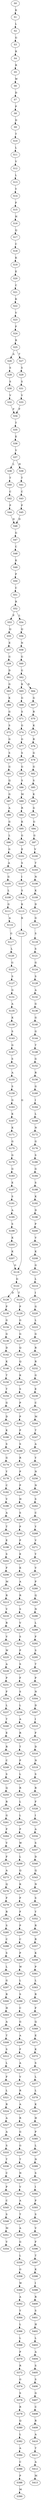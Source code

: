 strict digraph  {
	S0 -> S1 [ label = K ];
	S1 -> S2 [ label = L ];
	S2 -> S3 [ label = G ];
	S3 -> S4 [ label = R ];
	S4 -> S5 [ label = R ];
	S5 -> S6 [ label = W ];
	S6 -> S7 [ label = D ];
	S7 -> S8 [ label = P ];
	S8 -> S9 [ label = D ];
	S9 -> S10 [ label = T ];
	S10 -> S11 [ label = L ];
	S11 -> S12 [ label = V ];
	S12 -> S13 [ label = L ];
	S13 -> S14 [ label = Y ];
	S14 -> S15 [ label = F ];
	S15 -> S16 [ label = H ];
	S16 -> S17 [ label = Q ];
	S17 -> S18 [ label = C ];
	S18 -> S19 [ label = K ];
	S19 -> S20 [ label = E ];
	S20 -> S21 [ label = C ];
	S21 -> S22 [ label = K ];
	S22 -> S23 [ label = V ];
	S23 -> S24 [ label = F ];
	S24 -> S25 [ label = R ];
	S25 -> S26 [ label = A ];
	S25 -> S27 [ label = T ];
	S26 -> S28 [ label = S ];
	S27 -> S29 [ label = S ];
	S28 -> S30 [ label = S ];
	S29 -> S31 [ label = S ];
	S30 -> S32 [ label = V ];
	S31 -> S33 [ label = V ];
	S32 -> S34 [ label = F ];
	S33 -> S34 [ label = F ];
	S34 -> S35 [ label = T ];
	S35 -> S36 [ label = E ];
	S36 -> S37 [ label = V ];
	S37 -> S38 [ label = L ];
	S37 -> S39 [ label = H ];
	S38 -> S40 [ label = T ];
	S39 -> S41 [ label = T ];
	S40 -> S42 [ label = C ];
	S41 -> S43 [ label = C ];
	S42 -> S44 [ label = P ];
	S43 -> S45 [ label = P ];
	S44 -> S46 [ label = D ];
	S45 -> S46 [ label = D ];
	S46 -> S47 [ label = G ];
	S47 -> S48 [ label = C ];
	S48 -> S49 [ label = K ];
	S49 -> S50 [ label = P ];
	S50 -> S51 [ label = C ];
	S51 -> S52 [ label = R ];
	S52 -> S53 [ label = P ];
	S52 -> S54 [ label = L ];
	S53 -> S55 [ label = Q ];
	S54 -> S56 [ label = Q ];
	S55 -> S57 [ label = E ];
	S56 -> S58 [ label = N ];
	S57 -> S59 [ label = G ];
	S58 -> S60 [ label = G ];
	S59 -> S61 [ label = D ];
	S60 -> S62 [ label = G ];
	S61 -> S63 [ label = G ];
	S62 -> S64 [ label = N ];
	S62 -> S65 [ label = K ];
	S63 -> S66 [ label = K ];
	S64 -> S67 [ label = G ];
	S65 -> S68 [ label = G ];
	S66 -> S69 [ label = G ];
	S67 -> S70 [ label = R ];
	S68 -> S71 [ label = S ];
	S69 -> S72 [ label = S ];
	S70 -> S73 [ label = K ];
	S71 -> S74 [ label = G ];
	S72 -> S75 [ label = G ];
	S73 -> S76 [ label = R ];
	S74 -> S77 [ label = G ];
	S75 -> S78 [ label = S ];
	S76 -> S79 [ label = G ];
	S77 -> S80 [ label = S ];
	S78 -> S81 [ label = G ];
	S79 -> S82 [ label = G ];
	S80 -> S83 [ label = G ];
	S81 -> S84 [ label = Q ];
	S82 -> S85 [ label = S ];
	S83 -> S86 [ label = S ];
	S84 -> S87 [ label = G ];
	S85 -> S88 [ label = K ];
	S86 -> S89 [ label = M ];
	S87 -> S90 [ label = A ];
	S88 -> S91 [ label = G ];
	S89 -> S92 [ label = R ];
	S90 -> S93 [ label = G ];
	S91 -> S94 [ label = G ];
	S92 -> S95 [ label = K ];
	S93 -> S96 [ label = L ];
	S94 -> S97 [ label = G ];
	S95 -> S98 [ label = G ];
	S96 -> S99 [ label = G ];
	S97 -> S100 [ label = V ];
	S98 -> S101 [ label = E ];
	S99 -> S102 [ label = A ];
	S100 -> S103 [ label = T ];
	S101 -> S104 [ label = S ];
	S102 -> S105 [ label = G ];
	S103 -> S106 [ label = N ];
	S104 -> S107 [ label = I ];
	S105 -> S108 [ label = L ];
	S106 -> S109 [ label = K ];
	S107 -> S110 [ label = S ];
	S108 -> S111 [ label = G ];
	S109 -> S112 [ label = D ];
	S110 -> S113 [ label = K ];
	S111 -> S114 [ label = A ];
	S112 -> S115 [ label = G ];
	S113 -> S116 [ label = K ];
	S114 -> S117 [ label = G ];
	S115 -> S118 [ label = S ];
	S116 -> S119 [ label = G ];
	S117 -> S120 [ label = L ];
	S118 -> S121 [ label = S ];
	S119 -> S122 [ label = G ];
	S120 -> S123 [ label = G ];
	S121 -> S124 [ label = G ];
	S122 -> S125 [ label = T ];
	S122 -> S126 [ label = D ];
	S123 -> S127 [ label = S ];
	S124 -> S128 [ label = S ];
	S125 -> S129 [ label = P ];
	S126 -> S130 [ label = P ];
	S127 -> S131 [ label = G ];
	S128 -> S132 [ label = A ];
	S129 -> S133 [ label = G ];
	S130 -> S134 [ label = G ];
	S131 -> S135 [ label = A ];
	S132 -> S136 [ label = G ];
	S133 -> S137 [ label = G ];
	S134 -> S138 [ label = G ];
	S135 -> S139 [ label = K ];
	S136 -> S140 [ label = G ];
	S137 -> S141 [ label = Q ];
	S138 -> S142 [ label = D ];
	S139 -> S143 [ label = S ];
	S140 -> S144 [ label = G ];
	S141 -> S145 [ label = Q ];
	S142 -> S146 [ label = K ];
	S143 -> S147 [ label = G ];
	S144 -> S148 [ label = T ];
	S145 -> S149 [ label = K ];
	S146 -> S150 [ label = T ];
	S147 -> S151 [ label = S ];
	S148 -> S152 [ label = G ];
	S149 -> S153 [ label = S ];
	S150 -> S154 [ label = T ];
	S151 -> S155 [ label = A ];
	S152 -> S156 [ label = R ];
	S153 -> S157 [ label = P ];
	S154 -> S158 [ label = G ];
	S155 -> S159 [ label = S ];
	S156 -> S160 [ label = G ];
	S157 -> S161 [ label = P ];
	S158 -> S162 [ label = D ];
	S159 -> S163 [ label = G ];
	S160 -> S164 [ label = I ];
	S161 -> S165 [ label = P ];
	S162 -> S166 [ label = K ];
	S163 -> S167 [ label = K ];
	S164 -> S168 [ label = L ];
	S165 -> S169 [ label = S ];
	S166 -> S170 [ label = S ];
	S167 -> S171 [ label = K ];
	S168 -> S172 [ label = N ];
	S169 -> S173 [ label = R ];
	S170 -> S174 [ label = G ];
	S171 -> S175 [ label = G ];
	S172 -> S176 [ label = G ];
	S173 -> S177 [ label = P ];
	S174 -> S178 [ label = Y ];
	S175 -> S179 [ label = G ];
	S176 -> S180 [ label = S ];
	S177 -> S181 [ label = P ];
	S178 -> S182 [ label = C ];
	S179 -> S183 [ label = G ];
	S180 -> S184 [ label = G ];
	S181 -> S185 [ label = H ];
	S182 -> S186 [ label = V ];
	S183 -> S187 [ label = E ];
	S184 -> S188 [ label = S ];
	S185 -> S189 [ label = S ];
	S186 -> S190 [ label = A ];
	S187 -> S191 [ label = S ];
	S188 -> S192 [ label = K ];
	S189 -> S193 [ label = P ];
	S190 -> S194 [ label = T ];
	S191 -> S195 [ label = A ];
	S192 -> S196 [ label = D ];
	S193 -> S197 [ label = P ];
	S194 -> S198 [ label = E ];
	S195 -> S199 [ label = S ];
	S196 -> S200 [ label = P ];
	S197 -> S201 [ label = E ];
	S198 -> S202 [ label = S ];
	S199 -> S203 [ label = K ];
	S200 -> S204 [ label = V ];
	S201 -> S205 [ label = K ];
	S202 -> S206 [ label = F ];
	S203 -> S207 [ label = K ];
	S204 -> S208 [ label = K ];
	S205 -> S209 [ label = A ];
	S206 -> S210 [ label = M ];
	S207 -> S119 [ label = G ];
	S208 -> S211 [ label = G ];
	S209 -> S212 [ label = R ];
	S210 -> S213 [ label = R ];
	S211 -> S214 [ label = L ];
	S212 -> S215 [ label = S ];
	S213 -> S216 [ label = V ];
	S214 -> S217 [ label = I ];
	S215 -> S218 [ label = V ];
	S216 -> S219 [ label = R ];
	S217 -> S220 [ label = G ];
	S218 -> S221 [ label = S ];
	S219 -> S222 [ label = V ];
	S220 -> S223 [ label = L ];
	S221 -> S224 [ label = P ];
	S222 -> S225 [ label = W ];
	S223 -> S226 [ label = G ];
	S224 -> S227 [ label = S ];
	S225 -> S228 [ label = A ];
	S226 -> S229 [ label = R ];
	S227 -> S230 [ label = F ];
	S228 -> S231 [ label = P ];
	S229 -> S232 [ label = R ];
	S230 -> S233 [ label = S ];
	S231 -> S234 [ label = F ];
	S232 -> S235 [ label = G ];
	S233 -> S236 [ label = L ];
	S234 -> S237 [ label = L ];
	S235 -> S238 [ label = E ];
	S236 -> S239 [ label = A ];
	S237 -> S240 [ label = T ];
	S238 -> S241 [ label = C ];
	S239 -> S242 [ label = R ];
	S240 -> S243 [ label = E ];
	S241 -> S244 [ label = M ];
	S242 -> S245 [ label = T ];
	S243 -> S246 [ label = R ];
	S244 -> S247 [ label = T ];
	S245 -> S248 [ label = P ];
	S246 -> S249 [ label = C ];
	S247 -> S250 [ label = A ];
	S248 -> S251 [ label = L ];
	S249 -> S252 [ label = S ];
	S250 -> S253 [ label = Y ];
	S251 -> S254 [ label = R ];
	S252 -> S255 [ label = Q ];
	S253 -> S256 [ label = N ];
	S254 -> S257 [ label = L ];
	S255 -> S258 [ label = R ];
	S256 -> S259 [ label = N ];
	S257 -> S260 [ label = L ];
	S258 -> S261 [ label = G ];
	S259 -> S262 [ label = S ];
	S260 -> S263 [ label = P ];
	S261 -> S264 [ label = P ];
	S262 -> S265 [ label = C ];
	S263 -> S266 [ label = W ];
	S264 -> S267 [ label = V ];
	S265 -> S268 [ label = Y ];
	S266 -> S269 [ label = L ];
	S267 -> S270 [ label = F ];
	S268 -> S271 [ label = V ];
	S269 -> S272 [ label = Q ];
	S270 -> S273 [ label = A ];
	S271 -> S274 [ label = Y ];
	S272 -> S275 [ label = K ];
	S273 -> S276 [ label = Q ];
	S274 -> S277 [ label = V ];
	S275 -> S278 [ label = P ];
	S276 -> S279 [ label = F ];
	S277 -> S280 [ label = P ];
	S278 -> S281 [ label = F ];
	S279 -> S282 [ label = R ];
	S280 -> S283 [ label = Q ];
	S281 -> S284 [ label = P ];
	S282 -> S285 [ label = S ];
	S283 -> S286 [ label = N ];
	S284 -> S287 [ label = C ];
	S285 -> S288 [ label = C ];
	S286 -> S289 [ label = L ];
	S287 -> S290 [ label = P ];
	S288 -> S291 [ label = S ];
	S289 -> S292 [ label = F ];
	S290 -> S293 [ label = W ];
	S291 -> S294 [ label = L ];
	S292 -> S295 [ label = S ];
	S293 -> S296 [ label = L ];
	S294 -> S297 [ label = G ];
	S295 -> S298 [ label = T ];
	S296 -> S299 [ label = S ];
	S297 -> S300 [ label = R ];
	S298 -> S301 [ label = P ];
	S299 -> S302 [ label = C ];
	S300 -> S303 [ label = H ];
	S301 -> S304 [ label = N ];
	S302 -> S305 [ label = G ];
	S303 -> S306 [ label = A ];
	S304 -> S307 [ label = D ];
	S305 -> S308 [ label = A ];
	S306 -> S309 [ label = T ];
	S307 -> S310 [ label = I ];
	S308 -> S311 [ label = F ];
	S309 -> S312 [ label = S ];
	S310 -> S313 [ label = F ];
	S311 -> S314 [ label = A ];
	S312 -> S315 [ label = L ];
	S313 -> S316 [ label = D ];
	S314 -> S317 [ label = V ];
	S315 -> S318 [ label = F ];
	S316 -> S319 [ label = N ];
	S317 -> S320 [ label = R ];
	S318 -> S321 [ label = L ];
	S319 -> S322 [ label = S ];
	S320 -> S323 [ label = A ];
	S321 -> S324 [ label = R ];
	S322 -> S325 [ label = R ];
	S323 -> S326 [ label = R ];
	S324 -> S327 [ label = A ];
	S325 -> S328 [ label = F ];
	S326 -> S329 [ label = G ];
	S327 -> S330 [ label = A ];
	S328 -> S331 [ label = I ];
	S329 -> S332 [ label = G ];
	S330 -> S333 [ label = S ];
	S331 -> S334 [ label = A ];
	S332 -> S335 [ label = T ];
	S333 -> S336 [ label = T ];
	S334 -> S337 [ label = S ];
	S335 -> S338 [ label = N ];
	S336 -> S339 [ label = C ];
	S337 -> S340 [ label = D ];
	S338 -> S341 [ label = V ];
	S339 -> S342 [ label = P ];
	S340 -> S343 [ label = Q ];
	S341 -> S344 [ label = A ];
	S342 -> S345 [ label = C ];
	S343 -> S346 [ label = N ];
	S344 -> S347 [ label = T ];
	S345 -> S348 [ label = S ];
	S346 -> S349 [ label = S ];
	S347 -> S350 [ label = A ];
	S348 -> S351 [ label = M ];
	S349 -> S352 [ label = Y ];
	S350 -> S353 [ label = G ];
	S351 -> S354 [ label = V ];
	S352 -> S355 [ label = R ];
	S353 -> S356 [ label = L ];
	S355 -> S357 [ label = R ];
	S356 -> S358 [ label = G ];
	S357 -> S359 [ label = K ];
	S358 -> S360 [ label = W ];
	S359 -> S361 [ label = P ];
	S360 -> S362 [ label = A ];
	S361 -> S363 [ label = L ];
	S362 -> S364 [ label = Y ];
	S363 -> S365 [ label = R ];
	S364 -> S366 [ label = L ];
	S365 -> S367 [ label = F ];
	S366 -> S368 [ label = L ];
	S367 -> S369 [ label = Q ];
	S368 -> S370 [ label = P ];
	S369 -> S371 [ label = E ];
	S370 -> S372 [ label = R ];
	S371 -> S373 [ label = K ];
	S372 -> S374 [ label = G ];
	S373 -> S375 [ label = S ];
	S374 -> S376 [ label = S ];
	S375 -> S377 [ label = L ];
	S376 -> S378 [ label = R ];
	S377 -> S379 [ label = L ];
	S378 -> S380 [ label = Q ];
	S379 -> S381 [ label = K ];
	S380 -> S382 [ label = L ];
	S381 -> S383 [ label = H ];
	S382 -> S384 [ label = A ];
	S383 -> S385 [ label = P ];
	S384 -> S386 [ label = C ];
	S385 -> S387 [ label = L ];
	S386 -> S388 [ label = P ];
	S387 -> S389 [ label = N ];
	S388 -> S390 [ label = M ];
	S389 -> S391 [ label = S ];
	S391 -> S392 [ label = I ];
	S392 -> S393 [ label = P ];
	S393 -> S394 [ label = S ];
	S394 -> S395 [ label = V ];
	S395 -> S396 [ label = F ];
	S396 -> S397 [ label = T ];
	S397 -> S398 [ label = K ];
	S398 -> S399 [ label = I ];
	S399 -> S400 [ label = R ];
	S400 -> S401 [ label = S ];
	S401 -> S402 [ label = H ];
	S402 -> S403 [ label = L ];
	S403 -> S404 [ label = A ];
	S404 -> S405 [ label = S ];
	S405 -> S406 [ label = S ];
	S406 -> S407 [ label = G ];
	S407 -> S408 [ label = C ];
	S408 -> S409 [ label = R ];
	S409 -> S410 [ label = A ];
	S410 -> S411 [ label = T ];
	S411 -> S412 [ label = A ];
	S412 -> S413 [ label = M ];
}
